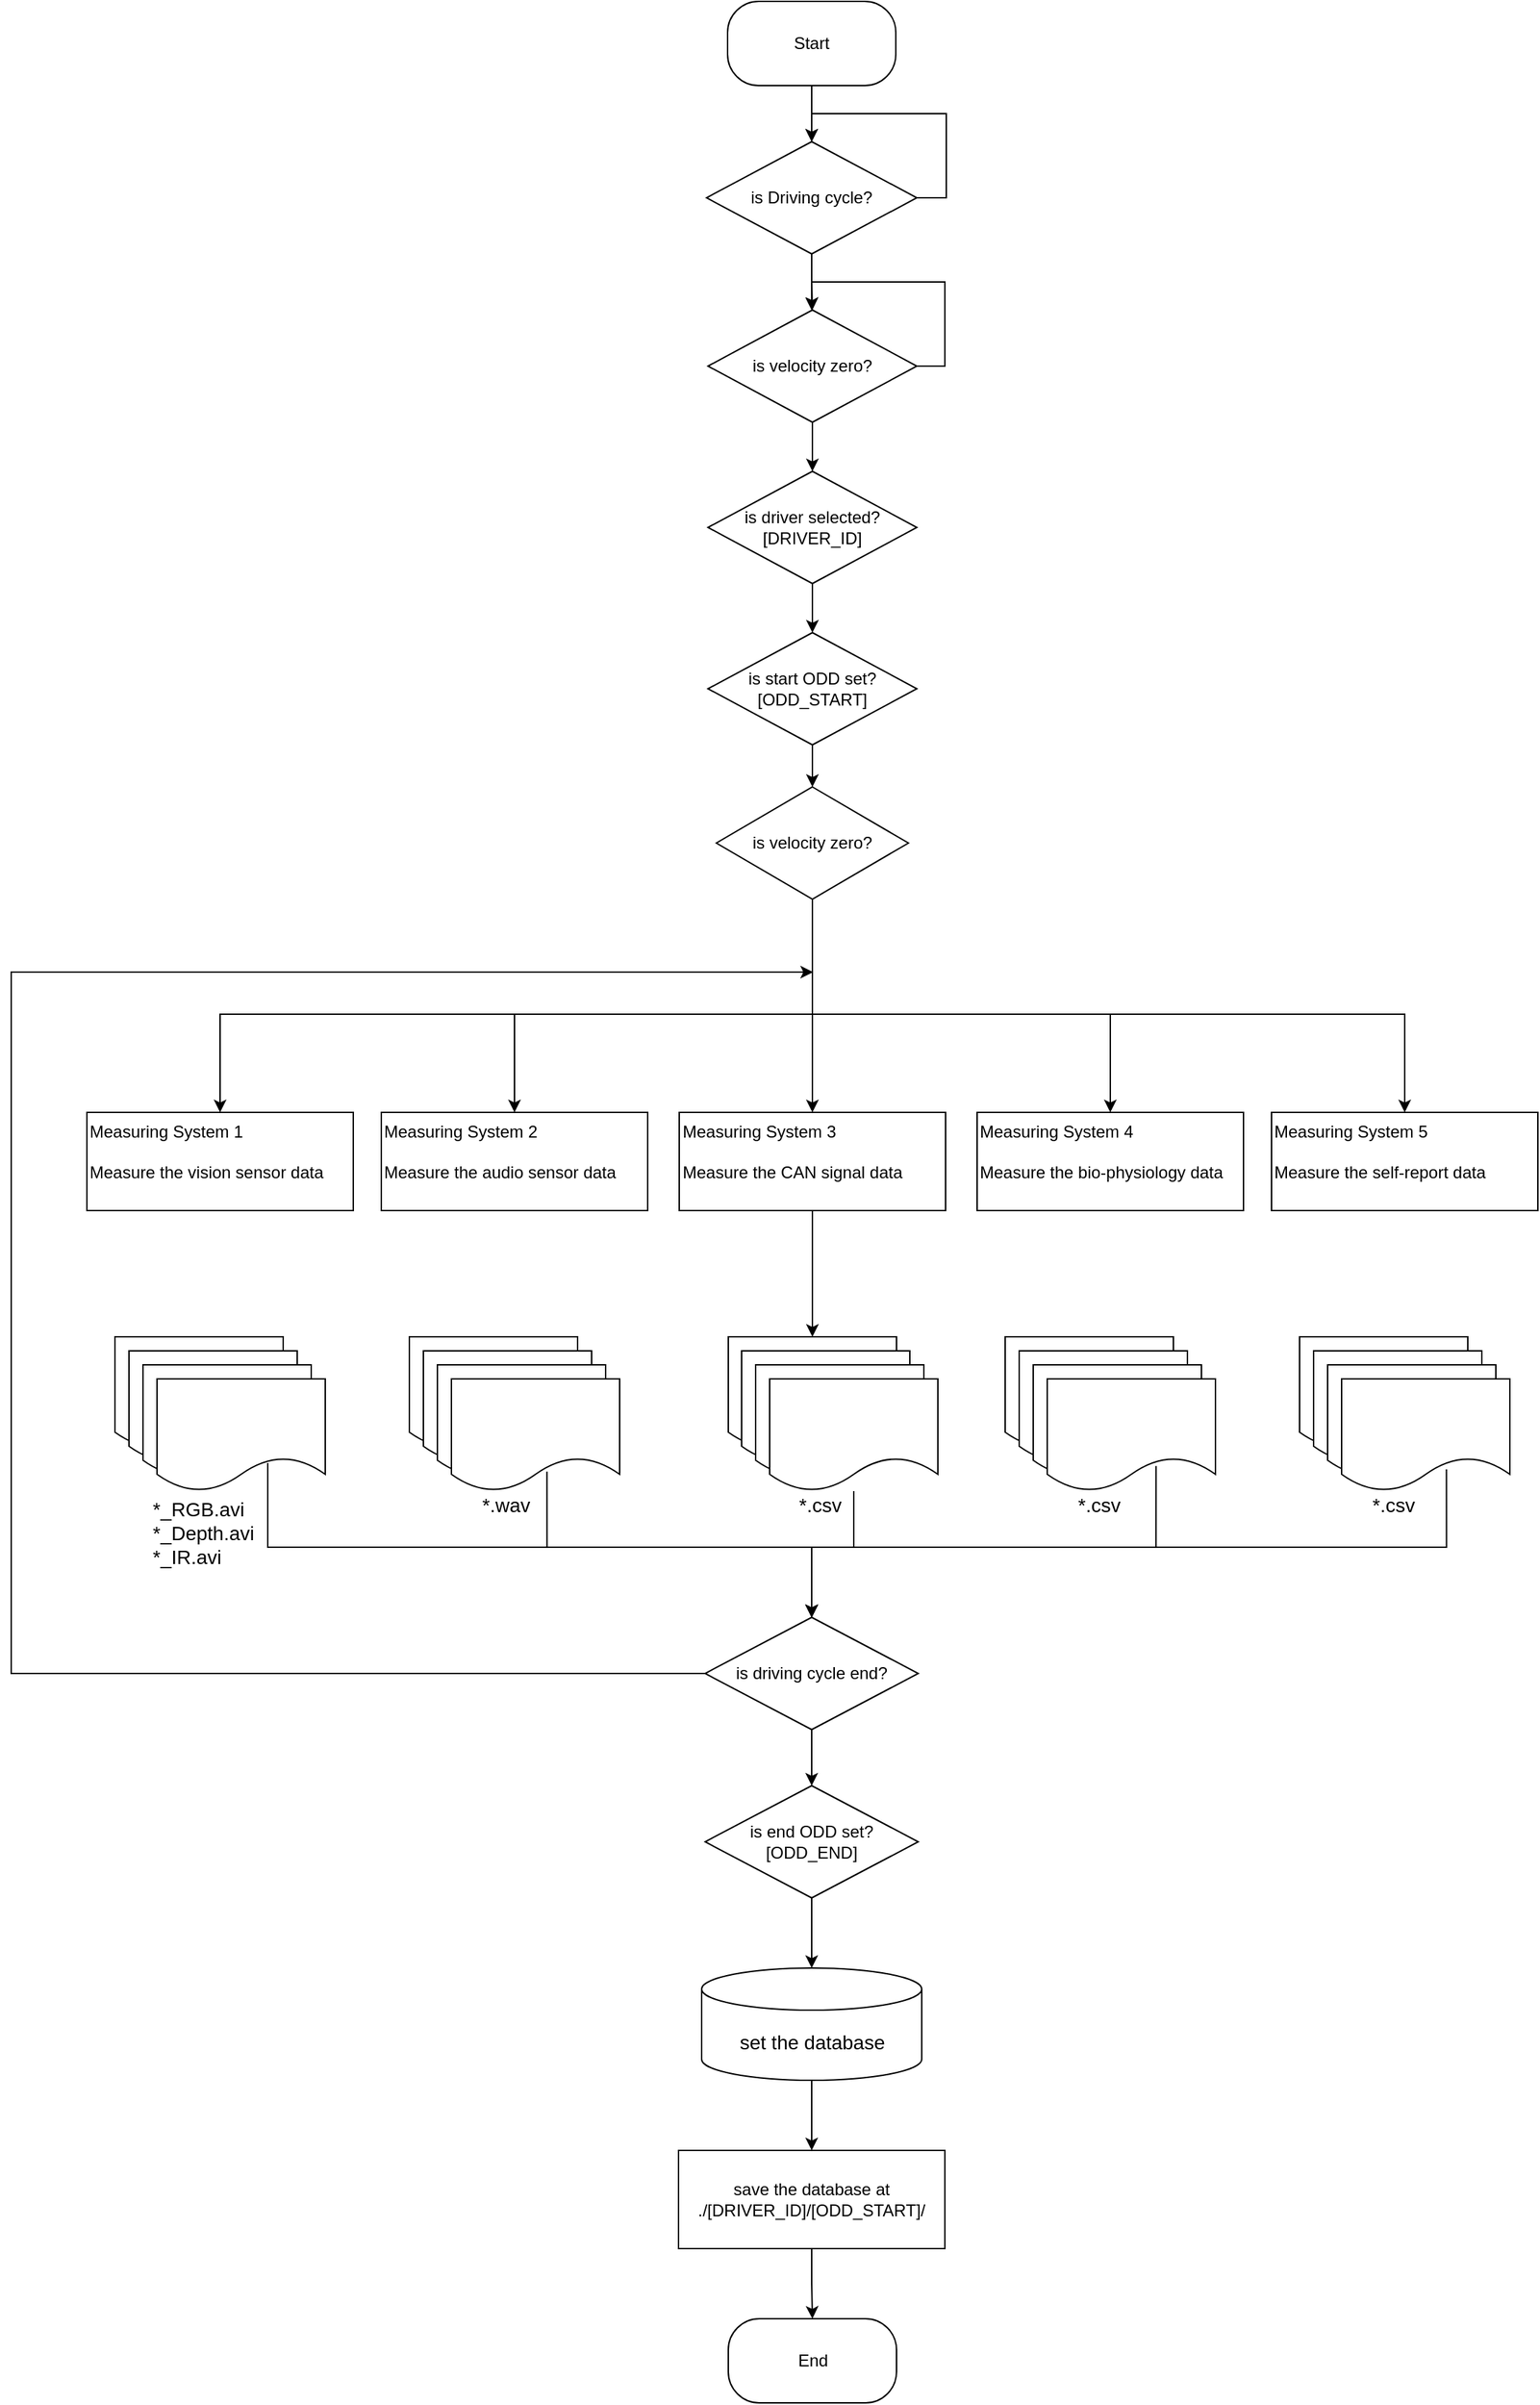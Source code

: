 <mxfile version="14.6.11" type="github">
  <diagram id="9sjSQOluyWNxVxPV03U9" name="Page-1">
    <mxGraphModel dx="2557" dy="967" grid="1" gridSize="10" guides="1" tooltips="1" connect="1" arrows="1" fold="1" page="1" pageScale="1" pageWidth="827" pageHeight="1169" math="0" shadow="0">
      <root>
        <mxCell id="0" />
        <mxCell id="1" parent="0" />
        <mxCell id="3FpeJXdNMxqSQx9x5M5K-36" style="edgeStyle=orthogonalEdgeStyle;rounded=0;orthogonalLoop=1;jettySize=auto;html=1;entryX=0.5;entryY=0;entryDx=0;entryDy=0;fontSize=14;" edge="1" parent="1" source="m9pNgjzwdB8XfwKqfXNE-1" target="m9pNgjzwdB8XfwKqfXNE-2">
          <mxGeometry relative="1" as="geometry" />
        </mxCell>
        <mxCell id="m9pNgjzwdB8XfwKqfXNE-1" value="Start" style="rounded=1;whiteSpace=wrap;html=1;arcSize=37;" parent="1" vertex="1">
          <mxGeometry x="151" y="238" width="120" height="60" as="geometry" />
        </mxCell>
        <mxCell id="m9pNgjzwdB8XfwKqfXNE-11" style="edgeStyle=orthogonalEdgeStyle;rounded=0;orthogonalLoop=1;jettySize=auto;html=1;exitX=1;exitY=0.5;exitDx=0;exitDy=0;fontSize=14;entryX=0.5;entryY=0;entryDx=0;entryDy=0;" parent="1" source="m9pNgjzwdB8XfwKqfXNE-2" target="m9pNgjzwdB8XfwKqfXNE-2" edge="1">
          <mxGeometry relative="1" as="geometry">
            <Array as="points">
              <mxPoint x="307" y="378" />
              <mxPoint x="307" y="318" />
              <mxPoint x="211" y="318" />
            </Array>
          </mxGeometry>
        </mxCell>
        <mxCell id="3FpeJXdNMxqSQx9x5M5K-37" style="edgeStyle=orthogonalEdgeStyle;rounded=0;orthogonalLoop=1;jettySize=auto;html=1;fontSize=14;" edge="1" parent="1" source="m9pNgjzwdB8XfwKqfXNE-2" target="m9pNgjzwdB8XfwKqfXNE-16">
          <mxGeometry relative="1" as="geometry" />
        </mxCell>
        <mxCell id="m9pNgjzwdB8XfwKqfXNE-2" value="is Driving cycle?" style="rhombus;whiteSpace=wrap;html=1;" parent="1" vertex="1">
          <mxGeometry x="136" y="338" width="150" height="80" as="geometry" />
        </mxCell>
        <mxCell id="m9pNgjzwdB8XfwKqfXNE-22" style="edgeStyle=orthogonalEdgeStyle;rounded=0;orthogonalLoop=1;jettySize=auto;html=1;exitX=0.5;exitY=1;exitDx=0;exitDy=0;fontSize=14;" parent="1" source="m9pNgjzwdB8XfwKqfXNE-13" target="m9pNgjzwdB8XfwKqfXNE-15" edge="1">
          <mxGeometry relative="1" as="geometry">
            <mxPoint x="404" y="990" as="targetPoint" />
            <mxPoint x="205.5" y="880" as="sourcePoint" />
            <Array as="points">
              <mxPoint x="211" y="960" />
              <mxPoint x="-211" y="960" />
            </Array>
          </mxGeometry>
        </mxCell>
        <mxCell id="3FpeJXdNMxqSQx9x5M5K-39" style="edgeStyle=orthogonalEdgeStyle;rounded=0;orthogonalLoop=1;jettySize=auto;html=1;fontSize=14;" edge="1" parent="1" source="m9pNgjzwdB8XfwKqfXNE-12" target="3FpeJXdNMxqSQx9x5M5K-35">
          <mxGeometry relative="1" as="geometry" />
        </mxCell>
        <mxCell id="m9pNgjzwdB8XfwKqfXNE-12" value="is driver selected?&lt;br&gt;[DRIVER_ID]" style="rhombus;whiteSpace=wrap;html=1;" parent="1" vertex="1">
          <mxGeometry x="137" y="573" width="149" height="80" as="geometry" />
        </mxCell>
        <mxCell id="m9pNgjzwdB8XfwKqfXNE-13" value="is velocity zero?" style="rhombus;whiteSpace=wrap;html=1;" parent="1" vertex="1">
          <mxGeometry x="143" y="798" width="137" height="80" as="geometry" />
        </mxCell>
        <mxCell id="m9pNgjzwdB8XfwKqfXNE-15" value="Measuring System 1&lt;br&gt;&lt;br&gt;&lt;div style=&quot;text-align: right&quot;&gt;&lt;span&gt;Measure the vision sensor data&lt;/span&gt;&lt;/div&gt;" style="whiteSpace=wrap;html=1;align=left;verticalAlign=top;" parent="1" vertex="1">
          <mxGeometry x="-306" y="1030" width="190" height="70" as="geometry" />
        </mxCell>
        <mxCell id="3FpeJXdNMxqSQx9x5M5K-38" style="edgeStyle=orthogonalEdgeStyle;rounded=0;orthogonalLoop=1;jettySize=auto;html=1;fontSize=14;" edge="1" parent="1" source="m9pNgjzwdB8XfwKqfXNE-16" target="m9pNgjzwdB8XfwKqfXNE-12">
          <mxGeometry relative="1" as="geometry" />
        </mxCell>
        <mxCell id="3FpeJXdNMxqSQx9x5M5K-42" style="edgeStyle=orthogonalEdgeStyle;rounded=0;orthogonalLoop=1;jettySize=auto;html=1;fontSize=14;exitX=1;exitY=0.5;exitDx=0;exitDy=0;" edge="1" parent="1" source="m9pNgjzwdB8XfwKqfXNE-16" target="m9pNgjzwdB8XfwKqfXNE-16">
          <mxGeometry relative="1" as="geometry">
            <mxPoint x="320" y="498" as="sourcePoint" />
            <Array as="points">
              <mxPoint x="306" y="498" />
              <mxPoint x="306" y="438" />
              <mxPoint x="211" y="438" />
            </Array>
          </mxGeometry>
        </mxCell>
        <mxCell id="m9pNgjzwdB8XfwKqfXNE-16" value="is velocity zero?" style="rhombus;whiteSpace=wrap;html=1;" parent="1" vertex="1">
          <mxGeometry x="137" y="458" width="149" height="80" as="geometry" />
        </mxCell>
        <mxCell id="3FpeJXdNMxqSQx9x5M5K-30" style="edgeStyle=orthogonalEdgeStyle;rounded=0;orthogonalLoop=1;jettySize=auto;html=1;exitX=0;exitY=0.5;exitDx=0;exitDy=0;fontSize=14;" edge="1" parent="1" source="m9pNgjzwdB8XfwKqfXNE-21">
          <mxGeometry relative="1" as="geometry">
            <mxPoint x="212" y="930" as="targetPoint" />
            <Array as="points">
              <mxPoint x="-360" y="1430" />
              <mxPoint x="-360" y="930" />
            </Array>
          </mxGeometry>
        </mxCell>
        <mxCell id="3FpeJXdNMxqSQx9x5M5K-53" style="edgeStyle=orthogonalEdgeStyle;rounded=0;orthogonalLoop=1;jettySize=auto;html=1;fontSize=14;" edge="1" parent="1" source="m9pNgjzwdB8XfwKqfXNE-21" target="m9pNgjzwdB8XfwKqfXNE-24">
          <mxGeometry relative="1" as="geometry" />
        </mxCell>
        <mxCell id="m9pNgjzwdB8XfwKqfXNE-21" value="is driving cycle end?" style="rhombus;whiteSpace=wrap;html=1;" parent="1" vertex="1">
          <mxGeometry x="135" y="1390" width="152" height="80" as="geometry" />
        </mxCell>
        <mxCell id="3FpeJXdNMxqSQx9x5M5K-54" style="edgeStyle=orthogonalEdgeStyle;rounded=0;orthogonalLoop=1;jettySize=auto;html=1;fontSize=14;" edge="1" parent="1" source="m9pNgjzwdB8XfwKqfXNE-24" target="m9pNgjzwdB8XfwKqfXNE-29">
          <mxGeometry relative="1" as="geometry" />
        </mxCell>
        <mxCell id="m9pNgjzwdB8XfwKqfXNE-24" value="is end ODD set?&lt;br&gt;[ODD_END]" style="rhombus;whiteSpace=wrap;html=1;" parent="1" vertex="1">
          <mxGeometry x="135" y="1510" width="152" height="80" as="geometry" />
        </mxCell>
        <mxCell id="m9pNgjzwdB8XfwKqfXNE-26" value="" style="shape=document;whiteSpace=wrap;html=1;boundedLbl=1;fontSize=14;align=left;" parent="1" vertex="1">
          <mxGeometry x="-286" y="1190" width="120" height="80" as="geometry" />
        </mxCell>
        <mxCell id="3FpeJXdNMxqSQx9x5M5K-55" style="edgeStyle=orthogonalEdgeStyle;rounded=0;orthogonalLoop=1;jettySize=auto;html=1;entryX=0.5;entryY=0;entryDx=0;entryDy=0;fontSize=14;" edge="1" parent="1" source="m9pNgjzwdB8XfwKqfXNE-29" target="3FpeJXdNMxqSQx9x5M5K-29">
          <mxGeometry relative="1" as="geometry" />
        </mxCell>
        <mxCell id="m9pNgjzwdB8XfwKqfXNE-29" value="set the database" style="shape=cylinder3;whiteSpace=wrap;html=1;boundedLbl=1;backgroundOutline=1;size=15;fontSize=14;align=center;" parent="1" vertex="1">
          <mxGeometry x="132.5" y="1640" width="157" height="80" as="geometry" />
        </mxCell>
        <mxCell id="3FpeJXdNMxqSQx9x5M5K-1" value="" style="shape=document;whiteSpace=wrap;html=1;boundedLbl=1;fontSize=14;align=left;" vertex="1" parent="1">
          <mxGeometry x="-276" y="1200" width="120" height="80" as="geometry" />
        </mxCell>
        <mxCell id="3FpeJXdNMxqSQx9x5M5K-2" value="" style="shape=document;whiteSpace=wrap;html=1;boundedLbl=1;fontSize=14;align=left;" vertex="1" parent="1">
          <mxGeometry x="-266" y="1210" width="120" height="80" as="geometry" />
        </mxCell>
        <mxCell id="3FpeJXdNMxqSQx9x5M5K-3" value="" style="shape=document;whiteSpace=wrap;html=1;boundedLbl=1;fontSize=14;align=left;" vertex="1" parent="1">
          <mxGeometry x="-256" y="1220" width="120" height="80" as="geometry" />
        </mxCell>
        <mxCell id="3FpeJXdNMxqSQx9x5M5K-4" value="Measuring System 2&lt;br&gt;&lt;br&gt;&lt;div style=&quot;text-align: right&quot;&gt;&lt;span&gt;Measure the audio sensor data&lt;/span&gt;&lt;/div&gt;" style="whiteSpace=wrap;html=1;align=left;verticalAlign=top;" vertex="1" parent="1">
          <mxGeometry x="-96" y="1030" width="190" height="70" as="geometry" />
        </mxCell>
        <mxCell id="3FpeJXdNMxqSQx9x5M5K-45" style="edgeStyle=orthogonalEdgeStyle;rounded=0;orthogonalLoop=1;jettySize=auto;html=1;fontSize=14;" edge="1" parent="1" source="3FpeJXdNMxqSQx9x5M5K-5" target="3FpeJXdNMxqSQx9x5M5K-11">
          <mxGeometry relative="1" as="geometry" />
        </mxCell>
        <mxCell id="3FpeJXdNMxqSQx9x5M5K-5" value="Measuring System 3&lt;br&gt;&lt;br&gt;&lt;div style=&quot;text-align: right&quot;&gt;&lt;span&gt;Measure the CAN signal data&lt;/span&gt;&lt;/div&gt;" style="whiteSpace=wrap;html=1;align=left;verticalAlign=top;" vertex="1" parent="1">
          <mxGeometry x="116.5" y="1030" width="190" height="70" as="geometry" />
        </mxCell>
        <mxCell id="3FpeJXdNMxqSQx9x5M5K-6" value="Measuring System 4&lt;br&gt;&lt;br&gt;&lt;div style=&quot;text-align: right&quot;&gt;&lt;span&gt;Measure the bio-physiology data&lt;/span&gt;&lt;/div&gt;" style="whiteSpace=wrap;html=1;align=left;verticalAlign=top;" vertex="1" parent="1">
          <mxGeometry x="329" y="1030" width="190" height="70" as="geometry" />
        </mxCell>
        <mxCell id="3FpeJXdNMxqSQx9x5M5K-7" value="" style="shape=document;whiteSpace=wrap;html=1;boundedLbl=1;fontSize=14;align=left;" vertex="1" parent="1">
          <mxGeometry x="-76" y="1190" width="120" height="80" as="geometry" />
        </mxCell>
        <mxCell id="3FpeJXdNMxqSQx9x5M5K-8" value="" style="shape=document;whiteSpace=wrap;html=1;boundedLbl=1;fontSize=14;align=left;" vertex="1" parent="1">
          <mxGeometry x="-66" y="1200" width="120" height="80" as="geometry" />
        </mxCell>
        <mxCell id="3FpeJXdNMxqSQx9x5M5K-9" value="" style="shape=document;whiteSpace=wrap;html=1;boundedLbl=1;fontSize=14;align=left;" vertex="1" parent="1">
          <mxGeometry x="-56" y="1210" width="120" height="80" as="geometry" />
        </mxCell>
        <mxCell id="3FpeJXdNMxqSQx9x5M5K-10" value="" style="shape=document;whiteSpace=wrap;html=1;boundedLbl=1;fontSize=14;align=left;" vertex="1" parent="1">
          <mxGeometry x="-46" y="1220" width="120" height="80" as="geometry" />
        </mxCell>
        <mxCell id="3FpeJXdNMxqSQx9x5M5K-11" value="" style="shape=document;whiteSpace=wrap;html=1;boundedLbl=1;fontSize=14;align=left;" vertex="1" parent="1">
          <mxGeometry x="151.5" y="1190" width="120" height="80" as="geometry" />
        </mxCell>
        <mxCell id="3FpeJXdNMxqSQx9x5M5K-12" value="" style="shape=document;whiteSpace=wrap;html=1;boundedLbl=1;fontSize=14;align=left;" vertex="1" parent="1">
          <mxGeometry x="161" y="1200" width="120" height="80" as="geometry" />
        </mxCell>
        <mxCell id="3FpeJXdNMxqSQx9x5M5K-13" value="" style="shape=document;whiteSpace=wrap;html=1;boundedLbl=1;fontSize=14;align=left;" vertex="1" parent="1">
          <mxGeometry x="171" y="1210" width="120" height="80" as="geometry" />
        </mxCell>
        <mxCell id="3FpeJXdNMxqSQx9x5M5K-14" value="" style="shape=document;whiteSpace=wrap;html=1;boundedLbl=1;fontSize=14;align=left;" vertex="1" parent="1">
          <mxGeometry x="181" y="1220" width="120" height="80" as="geometry" />
        </mxCell>
        <mxCell id="3FpeJXdNMxqSQx9x5M5K-15" value="" style="shape=document;whiteSpace=wrap;html=1;boundedLbl=1;fontSize=14;align=left;" vertex="1" parent="1">
          <mxGeometry x="349" y="1190" width="120" height="80" as="geometry" />
        </mxCell>
        <mxCell id="3FpeJXdNMxqSQx9x5M5K-16" value="" style="shape=document;whiteSpace=wrap;html=1;boundedLbl=1;fontSize=14;align=left;" vertex="1" parent="1">
          <mxGeometry x="359" y="1200" width="120" height="80" as="geometry" />
        </mxCell>
        <mxCell id="3FpeJXdNMxqSQx9x5M5K-17" value="" style="shape=document;whiteSpace=wrap;html=1;boundedLbl=1;fontSize=14;align=left;" vertex="1" parent="1">
          <mxGeometry x="369" y="1210" width="120" height="80" as="geometry" />
        </mxCell>
        <mxCell id="3FpeJXdNMxqSQx9x5M5K-18" value="" style="shape=document;whiteSpace=wrap;html=1;boundedLbl=1;fontSize=14;align=left;" vertex="1" parent="1">
          <mxGeometry x="379" y="1220" width="120" height="80" as="geometry" />
        </mxCell>
        <mxCell id="3FpeJXdNMxqSQx9x5M5K-19" value="*_RGB.avi&lt;br&gt;*_Depth.avi&lt;br&gt;*_IR.avi" style="text;html=1;strokeColor=none;fillColor=none;align=left;verticalAlign=middle;whiteSpace=wrap;rounded=0;fontSize=14;" vertex="1" parent="1">
          <mxGeometry x="-261" y="1300" width="100" height="60" as="geometry" />
        </mxCell>
        <mxCell id="3FpeJXdNMxqSQx9x5M5K-20" value="*.wav" style="text;html=1;strokeColor=none;fillColor=none;align=left;verticalAlign=middle;whiteSpace=wrap;rounded=0;fontSize=14;" vertex="1" parent="1">
          <mxGeometry x="-26" y="1300" width="50" height="20" as="geometry" />
        </mxCell>
        <mxCell id="3FpeJXdNMxqSQx9x5M5K-21" value="*.csv" style="text;html=1;strokeColor=none;fillColor=none;align=left;verticalAlign=middle;whiteSpace=wrap;rounded=0;fontSize=14;" vertex="1" parent="1">
          <mxGeometry x="200" y="1300" width="50" height="20" as="geometry" />
        </mxCell>
        <mxCell id="3FpeJXdNMxqSQx9x5M5K-22" value="*.csv" style="text;html=1;strokeColor=none;fillColor=none;align=left;verticalAlign=middle;whiteSpace=wrap;rounded=0;fontSize=14;" vertex="1" parent="1">
          <mxGeometry x="399" y="1300" width="50" height="20" as="geometry" />
        </mxCell>
        <mxCell id="3FpeJXdNMxqSQx9x5M5K-23" value="Measuring System 5&lt;br&gt;&lt;br&gt;&lt;div style=&quot;text-align: right&quot;&gt;&lt;span&gt;Measure the self-report data&lt;/span&gt;&lt;/div&gt;" style="whiteSpace=wrap;html=1;align=left;verticalAlign=top;" vertex="1" parent="1">
          <mxGeometry x="539" y="1030" width="190" height="70" as="geometry" />
        </mxCell>
        <mxCell id="3FpeJXdNMxqSQx9x5M5K-24" value="" style="shape=document;whiteSpace=wrap;html=1;boundedLbl=1;fontSize=14;align=left;" vertex="1" parent="1">
          <mxGeometry x="559" y="1190" width="120" height="80" as="geometry" />
        </mxCell>
        <mxCell id="3FpeJXdNMxqSQx9x5M5K-25" value="" style="shape=document;whiteSpace=wrap;html=1;boundedLbl=1;fontSize=14;align=left;" vertex="1" parent="1">
          <mxGeometry x="569" y="1200" width="120" height="80" as="geometry" />
        </mxCell>
        <mxCell id="3FpeJXdNMxqSQx9x5M5K-26" value="" style="shape=document;whiteSpace=wrap;html=1;boundedLbl=1;fontSize=14;align=left;" vertex="1" parent="1">
          <mxGeometry x="579" y="1210" width="120" height="80" as="geometry" />
        </mxCell>
        <mxCell id="3FpeJXdNMxqSQx9x5M5K-27" value="" style="shape=document;whiteSpace=wrap;html=1;boundedLbl=1;fontSize=14;align=left;" vertex="1" parent="1">
          <mxGeometry x="589" y="1220" width="120" height="80" as="geometry" />
        </mxCell>
        <mxCell id="3FpeJXdNMxqSQx9x5M5K-28" value="*.csv" style="text;html=1;strokeColor=none;fillColor=none;align=left;verticalAlign=middle;whiteSpace=wrap;rounded=0;fontSize=14;" vertex="1" parent="1">
          <mxGeometry x="609" y="1300" width="50" height="20" as="geometry" />
        </mxCell>
        <mxCell id="3FpeJXdNMxqSQx9x5M5K-44" style="edgeStyle=orthogonalEdgeStyle;rounded=0;orthogonalLoop=1;jettySize=auto;html=1;fontSize=14;" edge="1" parent="1" source="3FpeJXdNMxqSQx9x5M5K-29" target="3FpeJXdNMxqSQx9x5M5K-43">
          <mxGeometry relative="1" as="geometry" />
        </mxCell>
        <mxCell id="3FpeJXdNMxqSQx9x5M5K-29" value="save the database at&lt;br&gt;./[DRIVER_ID]/[ODD_START]/" style="whiteSpace=wrap;html=1;align=center;verticalAlign=middle;" vertex="1" parent="1">
          <mxGeometry x="116" y="1770" width="190" height="70" as="geometry" />
        </mxCell>
        <mxCell id="3FpeJXdNMxqSQx9x5M5K-31" style="edgeStyle=orthogonalEdgeStyle;rounded=0;orthogonalLoop=1;jettySize=auto;html=1;exitX=0.5;exitY=1;exitDx=0;exitDy=0;fontSize=14;entryX=0.5;entryY=0;entryDx=0;entryDy=0;" edge="1" parent="1" source="m9pNgjzwdB8XfwKqfXNE-13" target="3FpeJXdNMxqSQx9x5M5K-4">
          <mxGeometry relative="1" as="geometry">
            <mxPoint x="-200.941" y="1040" as="targetPoint" />
            <mxPoint x="205.5" y="880" as="sourcePoint" />
            <Array as="points">
              <mxPoint x="211" y="960" />
              <mxPoint x="-1" y="960" />
            </Array>
          </mxGeometry>
        </mxCell>
        <mxCell id="3FpeJXdNMxqSQx9x5M5K-32" style="edgeStyle=orthogonalEdgeStyle;rounded=0;orthogonalLoop=1;jettySize=auto;html=1;exitX=0.5;exitY=1;exitDx=0;exitDy=0;fontSize=14;" edge="1" parent="1" source="m9pNgjzwdB8XfwKqfXNE-13" target="3FpeJXdNMxqSQx9x5M5K-5">
          <mxGeometry relative="1" as="geometry">
            <mxPoint x="9" y="1040" as="targetPoint" />
            <mxPoint x="205.5" y="880" as="sourcePoint" />
          </mxGeometry>
        </mxCell>
        <mxCell id="3FpeJXdNMxqSQx9x5M5K-33" style="edgeStyle=orthogonalEdgeStyle;rounded=0;orthogonalLoop=1;jettySize=auto;html=1;exitX=0.5;exitY=1;exitDx=0;exitDy=0;fontSize=14;entryX=0.5;entryY=0;entryDx=0;entryDy=0;" edge="1" parent="1" source="m9pNgjzwdB8XfwKqfXNE-13" target="3FpeJXdNMxqSQx9x5M5K-6">
          <mxGeometry relative="1" as="geometry">
            <mxPoint x="19" y="1050" as="targetPoint" />
            <mxPoint x="205.5" y="880" as="sourcePoint" />
            <Array as="points">
              <mxPoint x="211" y="960" />
              <mxPoint x="424" y="960" />
            </Array>
          </mxGeometry>
        </mxCell>
        <mxCell id="3FpeJXdNMxqSQx9x5M5K-34" style="edgeStyle=orthogonalEdgeStyle;rounded=0;orthogonalLoop=1;jettySize=auto;html=1;fontSize=14;entryX=0.5;entryY=0;entryDx=0;entryDy=0;exitX=0.5;exitY=1;exitDx=0;exitDy=0;" edge="1" parent="1" source="m9pNgjzwdB8XfwKqfXNE-13" target="3FpeJXdNMxqSQx9x5M5K-23">
          <mxGeometry relative="1" as="geometry">
            <mxPoint x="434.0" y="1040" as="targetPoint" />
            <mxPoint x="204" y="880" as="sourcePoint" />
            <Array as="points">
              <mxPoint x="211" y="960" />
              <mxPoint x="634" y="960" />
            </Array>
          </mxGeometry>
        </mxCell>
        <mxCell id="3FpeJXdNMxqSQx9x5M5K-40" style="edgeStyle=orthogonalEdgeStyle;rounded=0;orthogonalLoop=1;jettySize=auto;html=1;fontSize=14;" edge="1" parent="1" source="3FpeJXdNMxqSQx9x5M5K-35" target="m9pNgjzwdB8XfwKqfXNE-13">
          <mxGeometry relative="1" as="geometry" />
        </mxCell>
        <mxCell id="3FpeJXdNMxqSQx9x5M5K-35" value="is start ODD set?&lt;br&gt;[ODD_START]" style="rhombus;whiteSpace=wrap;html=1;" vertex="1" parent="1">
          <mxGeometry x="137" y="688" width="149" height="80" as="geometry" />
        </mxCell>
        <mxCell id="3FpeJXdNMxqSQx9x5M5K-43" value="End" style="rounded=1;whiteSpace=wrap;html=1;arcSize=37;" vertex="1" parent="1">
          <mxGeometry x="151.5" y="1890" width="120" height="60" as="geometry" />
        </mxCell>
        <mxCell id="3FpeJXdNMxqSQx9x5M5K-48" style="edgeStyle=orthogonalEdgeStyle;rounded=0;orthogonalLoop=1;jettySize=auto;html=1;fontSize=14;entryX=0.5;entryY=0;entryDx=0;entryDy=0;" edge="1" parent="1" source="3FpeJXdNMxqSQx9x5M5K-14" target="m9pNgjzwdB8XfwKqfXNE-21">
          <mxGeometry relative="1" as="geometry">
            <mxPoint x="211.16" y="1330" as="sourcePoint" />
            <mxPoint x="211" y="1380" as="targetPoint" />
            <Array as="points">
              <mxPoint x="241" y="1340" />
              <mxPoint x="211" y="1340" />
            </Array>
          </mxGeometry>
        </mxCell>
        <mxCell id="3FpeJXdNMxqSQx9x5M5K-49" style="edgeStyle=orthogonalEdgeStyle;rounded=0;orthogonalLoop=1;jettySize=auto;html=1;fontSize=14;exitX=0.568;exitY=0.827;exitDx=0;exitDy=0;exitPerimeter=0;entryX=0.5;entryY=0;entryDx=0;entryDy=0;" edge="1" parent="1" source="3FpeJXdNMxqSQx9x5M5K-10" target="m9pNgjzwdB8XfwKqfXNE-21">
          <mxGeometry relative="1" as="geometry">
            <mxPoint x="251" y="1310" as="sourcePoint" />
            <mxPoint x="210" y="1380" as="targetPoint" />
            <Array as="points">
              <mxPoint x="22" y="1340" />
              <mxPoint x="211" y="1340" />
            </Array>
          </mxGeometry>
        </mxCell>
        <mxCell id="3FpeJXdNMxqSQx9x5M5K-50" style="edgeStyle=orthogonalEdgeStyle;rounded=0;orthogonalLoop=1;jettySize=auto;html=1;fontSize=14;entryX=0.5;entryY=0;entryDx=0;entryDy=0;" edge="1" parent="1" target="m9pNgjzwdB8XfwKqfXNE-21">
          <mxGeometry relative="1" as="geometry">
            <mxPoint x="-177" y="1280" as="sourcePoint" />
            <mxPoint x="231" y="1400" as="targetPoint" />
            <Array as="points">
              <mxPoint x="-177" y="1340" />
              <mxPoint x="211" y="1340" />
            </Array>
          </mxGeometry>
        </mxCell>
        <mxCell id="3FpeJXdNMxqSQx9x5M5K-51" style="edgeStyle=orthogonalEdgeStyle;rounded=0;orthogonalLoop=1;jettySize=auto;html=1;fontSize=14;entryX=0.5;entryY=0;entryDx=0;entryDy=0;exitX=0.647;exitY=0.777;exitDx=0;exitDy=0;exitPerimeter=0;" edge="1" parent="1" source="3FpeJXdNMxqSQx9x5M5K-18" target="m9pNgjzwdB8XfwKqfXNE-21">
          <mxGeometry relative="1" as="geometry">
            <mxPoint x="390" y="1370" as="sourcePoint" />
            <mxPoint x="220" y="1400" as="targetPoint" />
            <Array as="points">
              <mxPoint x="457" y="1340" />
              <mxPoint x="211" y="1340" />
            </Array>
          </mxGeometry>
        </mxCell>
        <mxCell id="3FpeJXdNMxqSQx9x5M5K-52" style="edgeStyle=orthogonalEdgeStyle;rounded=0;orthogonalLoop=1;jettySize=auto;html=1;fontSize=14;entryX=0.5;entryY=0;entryDx=0;entryDy=0;exitX=0.623;exitY=0.807;exitDx=0;exitDy=0;exitPerimeter=0;" edge="1" parent="1" source="3FpeJXdNMxqSQx9x5M5K-27" target="m9pNgjzwdB8XfwKqfXNE-21">
          <mxGeometry relative="1" as="geometry">
            <mxPoint x="466.64" y="1292.16" as="sourcePoint" />
            <mxPoint x="221" y="1400" as="targetPoint" />
            <Array as="points">
              <mxPoint x="664" y="1340" />
              <mxPoint x="211" y="1340" />
            </Array>
          </mxGeometry>
        </mxCell>
      </root>
    </mxGraphModel>
  </diagram>
</mxfile>

